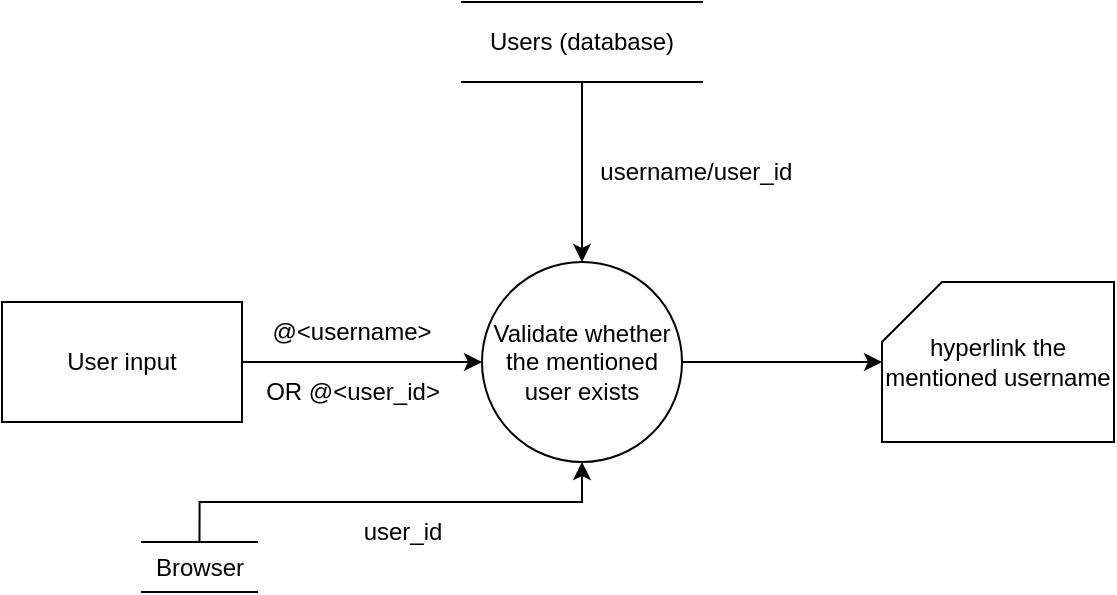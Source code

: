 <mxfile version="20.8.22" type="github"><diagram name="Page-1" id="ehBu3BLG-7GjZYDcB8CT"><mxGraphModel dx="838" dy="564" grid="1" gridSize="10" guides="1" tooltips="1" connect="1" arrows="1" fold="1" page="1" pageScale="1" pageWidth="827" pageHeight="1169" math="0" shadow="0"><root><mxCell id="0"/><mxCell id="1" parent="0"/><mxCell id="punqfSJfG6Ps9WfoEan7-2" style="edgeStyle=orthogonalEdgeStyle;rounded=0;orthogonalLoop=1;jettySize=auto;html=1;exitX=1;exitY=0.5;exitDx=0;exitDy=0;entryX=0;entryY=0.5;entryDx=0;entryDy=0;" edge="1" parent="1" source="punqfSJfG6Ps9WfoEan7-1" target="punqfSJfG6Ps9WfoEan7-3"><mxGeometry relative="1" as="geometry"><mxPoint x="230" y="300" as="targetPoint"/></mxGeometry></mxCell><mxCell id="punqfSJfG6Ps9WfoEan7-1" value="User input" style="rounded=0;whiteSpace=wrap;html=1;" vertex="1" parent="1"><mxGeometry x="40" y="270" width="120" height="60" as="geometry"/></mxCell><mxCell id="punqfSJfG6Ps9WfoEan7-8" value="" style="edgeStyle=orthogonalEdgeStyle;rounded=0;orthogonalLoop=1;jettySize=auto;html=1;" edge="1" parent="1" source="punqfSJfG6Ps9WfoEan7-3"><mxGeometry relative="1" as="geometry"><mxPoint x="480" y="300" as="targetPoint"/></mxGeometry></mxCell><mxCell id="punqfSJfG6Ps9WfoEan7-3" value="Validate whether the mentioned user exists" style="ellipse;whiteSpace=wrap;html=1;aspect=fixed;rounded=0;strokeColor=default;fontFamily=Helvetica;fontSize=12;fontColor=default;fillColor=none;" vertex="1" parent="1"><mxGeometry x="280" y="250" width="100" height="100" as="geometry"/></mxCell><mxCell id="punqfSJfG6Ps9WfoEan7-9" value="hyperlink the mentioned username" style="shape=card;whiteSpace=wrap;html=1;" vertex="1" parent="1"><mxGeometry x="480" y="260" width="116" height="80" as="geometry"/></mxCell><mxCell id="punqfSJfG6Ps9WfoEan7-10" value="@&amp;lt;username&amp;gt;" style="text;strokeColor=none;align=center;fillColor=none;html=1;verticalAlign=middle;whiteSpace=wrap;rounded=0;" vertex="1" parent="1"><mxGeometry x="170" y="270" width="90" height="30" as="geometry"/></mxCell><mxCell id="punqfSJfG6Ps9WfoEan7-12" value="OR @&amp;lt;user_id&amp;gt;" style="text;html=1;align=center;verticalAlign=middle;resizable=0;points=[];autosize=1;strokeColor=none;fillColor=none;" vertex="1" parent="1"><mxGeometry x="160" y="300" width="110" height="30" as="geometry"/></mxCell><mxCell id="punqfSJfG6Ps9WfoEan7-28" style="edgeStyle=orthogonalEdgeStyle;rounded=0;orthogonalLoop=1;jettySize=auto;html=1;exitX=0.5;exitY=1;exitDx=0;exitDy=0;entryX=0.5;entryY=0;entryDx=0;entryDy=0;" edge="1" parent="1" source="punqfSJfG6Ps9WfoEan7-13" target="punqfSJfG6Ps9WfoEan7-3"><mxGeometry relative="1" as="geometry"/></mxCell><mxCell id="punqfSJfG6Ps9WfoEan7-13" value="Users (database)" style="shape=partialRectangle;whiteSpace=wrap;html=1;left=0;right=0;fillColor=none;rounded=0;strokeColor=default;fontFamily=Helvetica;fontSize=12;fontColor=default;" vertex="1" parent="1"><mxGeometry x="270" y="120" width="120" height="40" as="geometry"/></mxCell><mxCell id="punqfSJfG6Ps9WfoEan7-24" style="edgeStyle=orthogonalEdgeStyle;rounded=0;orthogonalLoop=1;jettySize=auto;html=1;exitX=0.5;exitY=0;exitDx=0;exitDy=0;entryX=0.5;entryY=1;entryDx=0;entryDy=0;" edge="1" parent="1" source="punqfSJfG6Ps9WfoEan7-23" target="punqfSJfG6Ps9WfoEan7-3"><mxGeometry relative="1" as="geometry"/></mxCell><mxCell id="punqfSJfG6Ps9WfoEan7-23" value="Browser" style="shape=partialRectangle;whiteSpace=wrap;html=1;left=0;right=0;fillColor=none;rounded=0;strokeColor=default;fontFamily=Helvetica;fontSize=12;fontColor=default;" vertex="1" parent="1"><mxGeometry x="110" y="390" width="57.5" height="25" as="geometry"/></mxCell><mxCell id="punqfSJfG6Ps9WfoEan7-25" value="user_id" style="text;html=1;align=center;verticalAlign=middle;resizable=0;points=[];autosize=1;strokeColor=none;fillColor=none;" vertex="1" parent="1"><mxGeometry x="210" y="370" width="60" height="30" as="geometry"/></mxCell><mxCell id="punqfSJfG6Ps9WfoEan7-26" value="&lt;span style=&quot;white-space: pre;&quot;&gt;&#9;&lt;span style=&quot;white-space: pre;&quot;&gt;&#9;&lt;/span&gt;&lt;/span&gt;username/user_id" style="text;html=1;align=center;verticalAlign=middle;resizable=0;points=[];autosize=1;strokeColor=none;fillColor=none;" vertex="1" parent="1"><mxGeometry x="275" y="190" width="170" height="30" as="geometry"/></mxCell></root></mxGraphModel></diagram></mxfile>